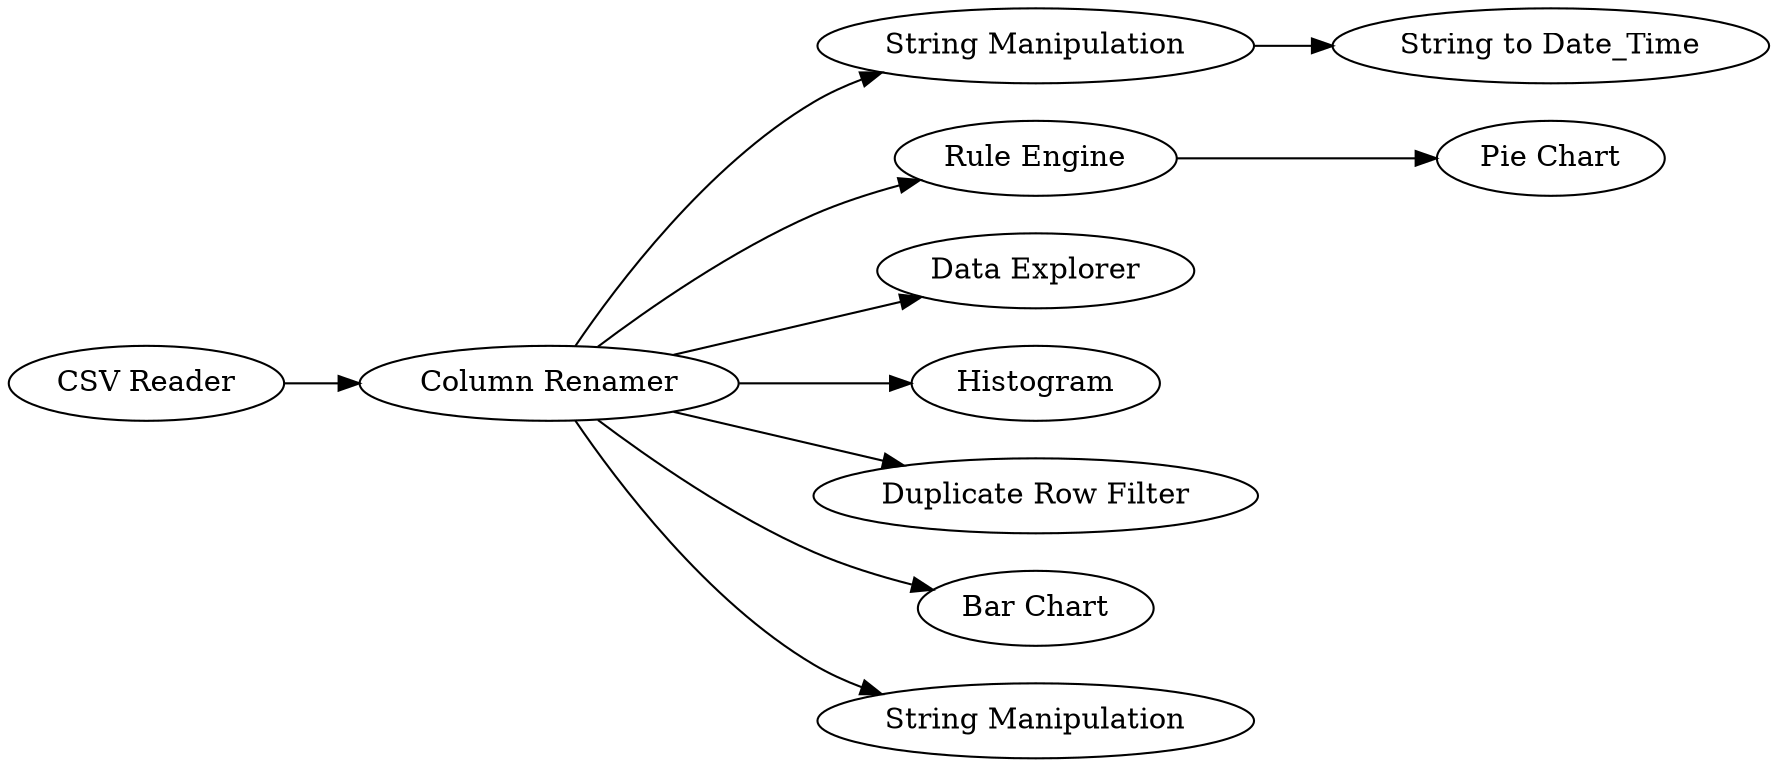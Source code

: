 digraph {
	1 -> 2
	2 -> 9
	2 -> 7
	7 -> 6
	9 -> 10
	2 -> 5
	2 -> 3
	2 -> 8
	2 -> 4
	2 -> 11
	5 [label="Data Explorer"]
	1 [label="CSV Reader"]
	7 [label="Rule Engine"]
	9 [label="String Manipulation"]
	11 [label="String Manipulation"]
	4 [label="Bar Chart"]
	8 [label="Duplicate Row Filter"]
	6 [label="Pie Chart"]
	3 [label=Histogram]
	2 [label="Column Renamer"]
	10 [label="String to Date_Time"]
	rankdir=LR
}
